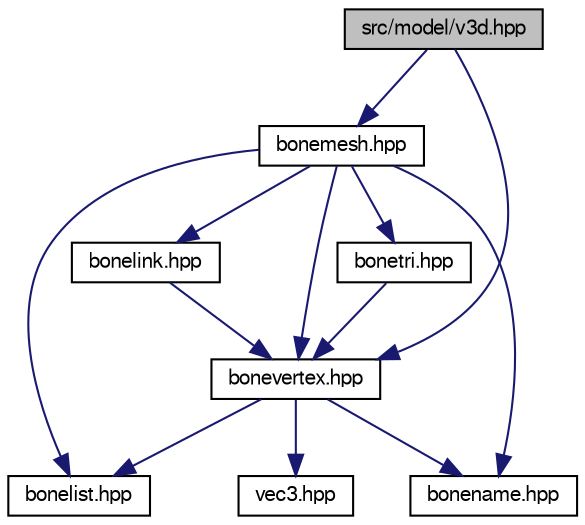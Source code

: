 digraph "src/model/v3d.hpp"
{
 // LATEX_PDF_SIZE
  bgcolor="transparent";
  edge [fontname="FreeSans",fontsize="10",labelfontname="FreeSans",labelfontsize="10"];
  node [fontname="FreeSans",fontsize="10",shape=record];
  Node1 [label="src/model/v3d.hpp",height=0.2,width=0.4,color="black", fillcolor="grey75", style="filled", fontcolor="black",tooltip=" "];
  Node1 -> Node2 [color="midnightblue",fontsize="10",style="solid",fontname="FreeSans"];
  Node2 [label="bonemesh.hpp",height=0.2,width=0.4,color="black",URL="$a01133.html",tooltip=" "];
  Node2 -> Node3 [color="midnightblue",fontsize="10",style="solid",fontname="FreeSans"];
  Node3 [label="bonename.hpp",height=0.2,width=0.4,color="black",URL="$a01139.html",tooltip=" "];
  Node2 -> Node4 [color="midnightblue",fontsize="10",style="solid",fontname="FreeSans"];
  Node4 [label="bonevertex.hpp",height=0.2,width=0.4,color="black",URL="$a01151.html",tooltip=" "];
  Node4 -> Node3 [color="midnightblue",fontsize="10",style="solid",fontname="FreeSans"];
  Node4 -> Node5 [color="midnightblue",fontsize="10",style="solid",fontname="FreeSans"];
  Node5 [label="vec3.hpp",height=0.2,width=0.4,color="black",URL="$a01214.html",tooltip=" "];
  Node4 -> Node6 [color="midnightblue",fontsize="10",style="solid",fontname="FreeSans"];
  Node6 [label="bonelist.hpp",height=0.2,width=0.4,color="black",URL="$a01127.html",tooltip=" "];
  Node2 -> Node7 [color="midnightblue",fontsize="10",style="solid",fontname="FreeSans"];
  Node7 [label="bonetri.hpp",height=0.2,width=0.4,color="black",URL="$a01145.html",tooltip=" "];
  Node7 -> Node4 [color="midnightblue",fontsize="10",style="solid",fontname="FreeSans"];
  Node2 -> Node8 [color="midnightblue",fontsize="10",style="solid",fontname="FreeSans"];
  Node8 [label="bonelink.hpp",height=0.2,width=0.4,color="black",URL="$a01124.html",tooltip=" "];
  Node8 -> Node4 [color="midnightblue",fontsize="10",style="solid",fontname="FreeSans"];
  Node2 -> Node6 [color="midnightblue",fontsize="10",style="solid",fontname="FreeSans"];
  Node1 -> Node4 [color="midnightblue",fontsize="10",style="solid",fontname="FreeSans"];
}
